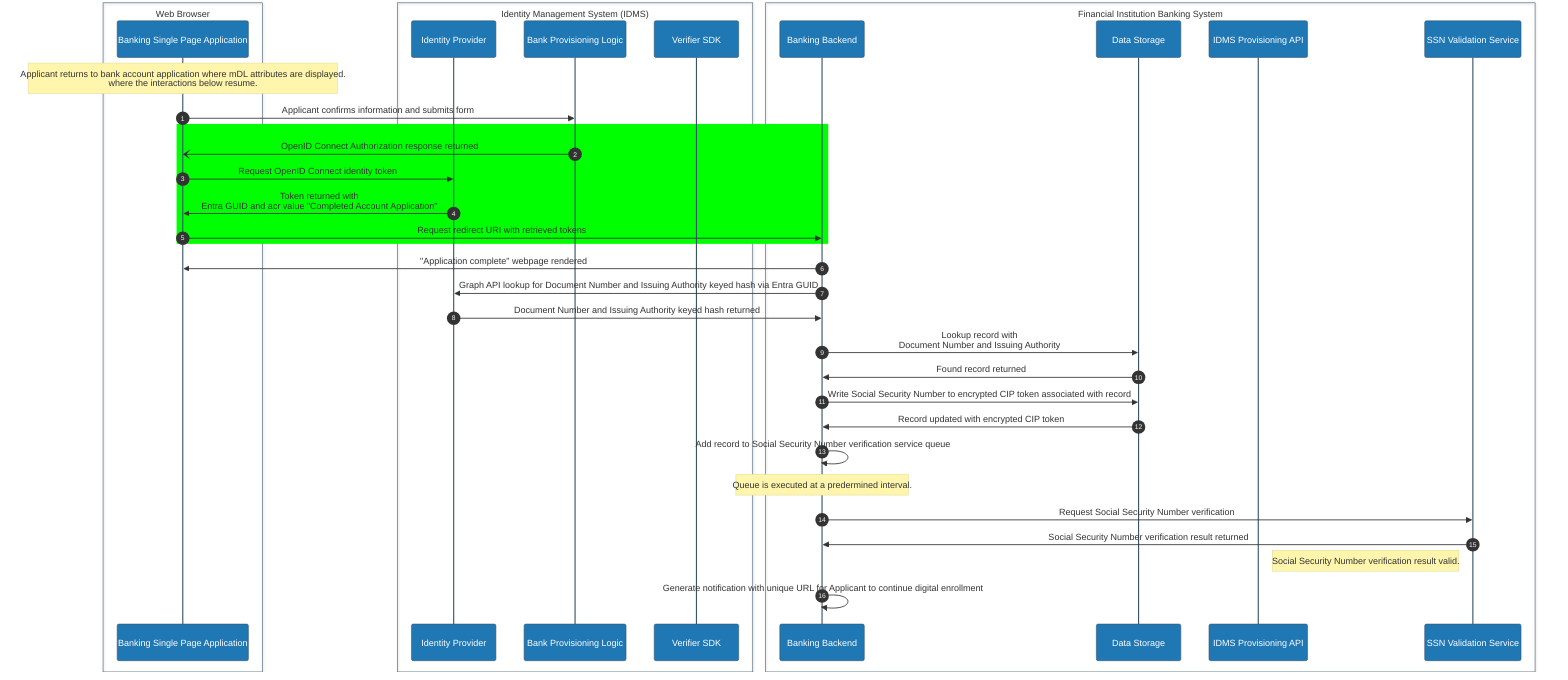 %%{init: {"theme": "base", "themeVariables": {"primaryColor": "#1f77b4", "edgeLabelBackground":"#ffffff", "actorTextColor": "#ffffff", "actorBackground": "#2ca02c", "fontSize":"30px"}}}%%
sequenceDiagram
    autonumber
    box Issuing Authority
    %% participant sor as System of Record
    %%participant iaendpoints as mDL Issuing Endpoints
    end
    box Verifier
    %% participant adminendpoints as Tenant Administration Endpoints
    %%participant verifier as Verifier Endpoints
    end

    box Mobile Device
    %%participant wallet as Wallet App
    end
    box Web Browser
    %% participant browser as Digital Credentials API
    participant webapp as Banking Single Page Application
    end
    box Identity Management System (IDMS)
    participant idp as Identity Provider
    participant bpl as Bank Provisioning Logic
    participant sdk as Verifier SDK
    end
    box Financial Institution Banking System
    participant backend as Banking Backend
    %% participant cbs as Core Banking Services
    participant database as Data Storage
    participant bankapi as IDMS Provisioning API
    participant ssn as SSN Validation Service
    end

    box Trust Service
    %% participant dts as Digital Trust Service
    end




    %%note over wallet,verifier: ... ↑ ...
    note over webapp: Applicant returns to bank account application where mDL attributes are displayed. <br /> where the interactions below resume.
    %%note over wallet,verifier: ... ↓ ...

    webapp->>bpl: Applicant confirms information and submits form
    rect rgb(0,255,0)
    bpl-)webapp: OpenID Connect Authorization response returned

    webapp->>idp: Request OpenID Connect identity token
    idp->>webapp: Token returned with <br />Entra GUID and acr value "Completed Account Application"

    webapp->>backend: Request redirect URI with retrieved tokens
    end
    backend->>webapp: "Application complete" webpage rendered

    backend->>idp: Graph API lookup for Document Number and Issuing Authority keyed hash via Entra GUID
    idp->>backend: Document Number and Issuing Authority keyed hash returned
    backend->>database: Lookup record with <br />Document Number and Issuing Authority
    database->>backend: Found record returned
    backend->>database: Write Social Security Number to encrypted CIP token associated with record
    database->>backend: Record updated with encrypted CIP token
    backend->>backend: Add record to Social Security Number verification service queue

    %%note over wallet,verifier: ... ↑ ...
    note over backend: Queue is executed at a predermined interval.
    %%note over wallet,verifier: ... ↓ ...

    backend->>ssn: Request Social Security Number verification
    ssn->>backend: Social Security Number verification result returned

    %%note over wallet,verifier: ... ↑ ...
    note left of ssn: Social Security Number verification result valid.
    %%note over wallet,verifier: ... ↓ ...

    backend->>backend: Generate notification with unique URL for Applicant to continue digital enrollment